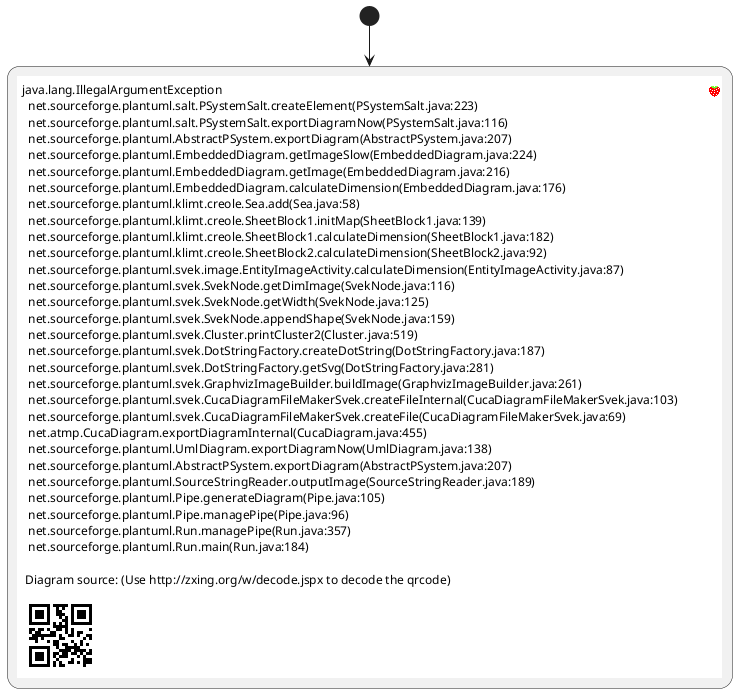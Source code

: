 @startuml

!unquoted procedure SALT($x)
"{{
salt
%invoke_prodecure("_"+$x)
}}" as $x
!endprocedure

!procedure _choose()
{+
    <b>an example
    choose one option
    () one
    () two
    [  OK  ]
}
!endprocedure

!procedure _wait()
    {+
        <b>please wait
        operation in progress
        <&clock*2>
        [Cancel]
    }
!endprocedure

!procedure _success()
    {+
        <b>success
        congratulations!
        [  OK  ]
    }
!endprocedure

!procedure _error()
    {+
        <b>error
        failed, sorry
        [  OK  ]
    }
!endprocedure

' (*) --> ABC
(*) --> SALT(choose)
' -right-> SALT(wait)
' wait -right-> SALT(success)
' wait --> SALT(error)

@enduml